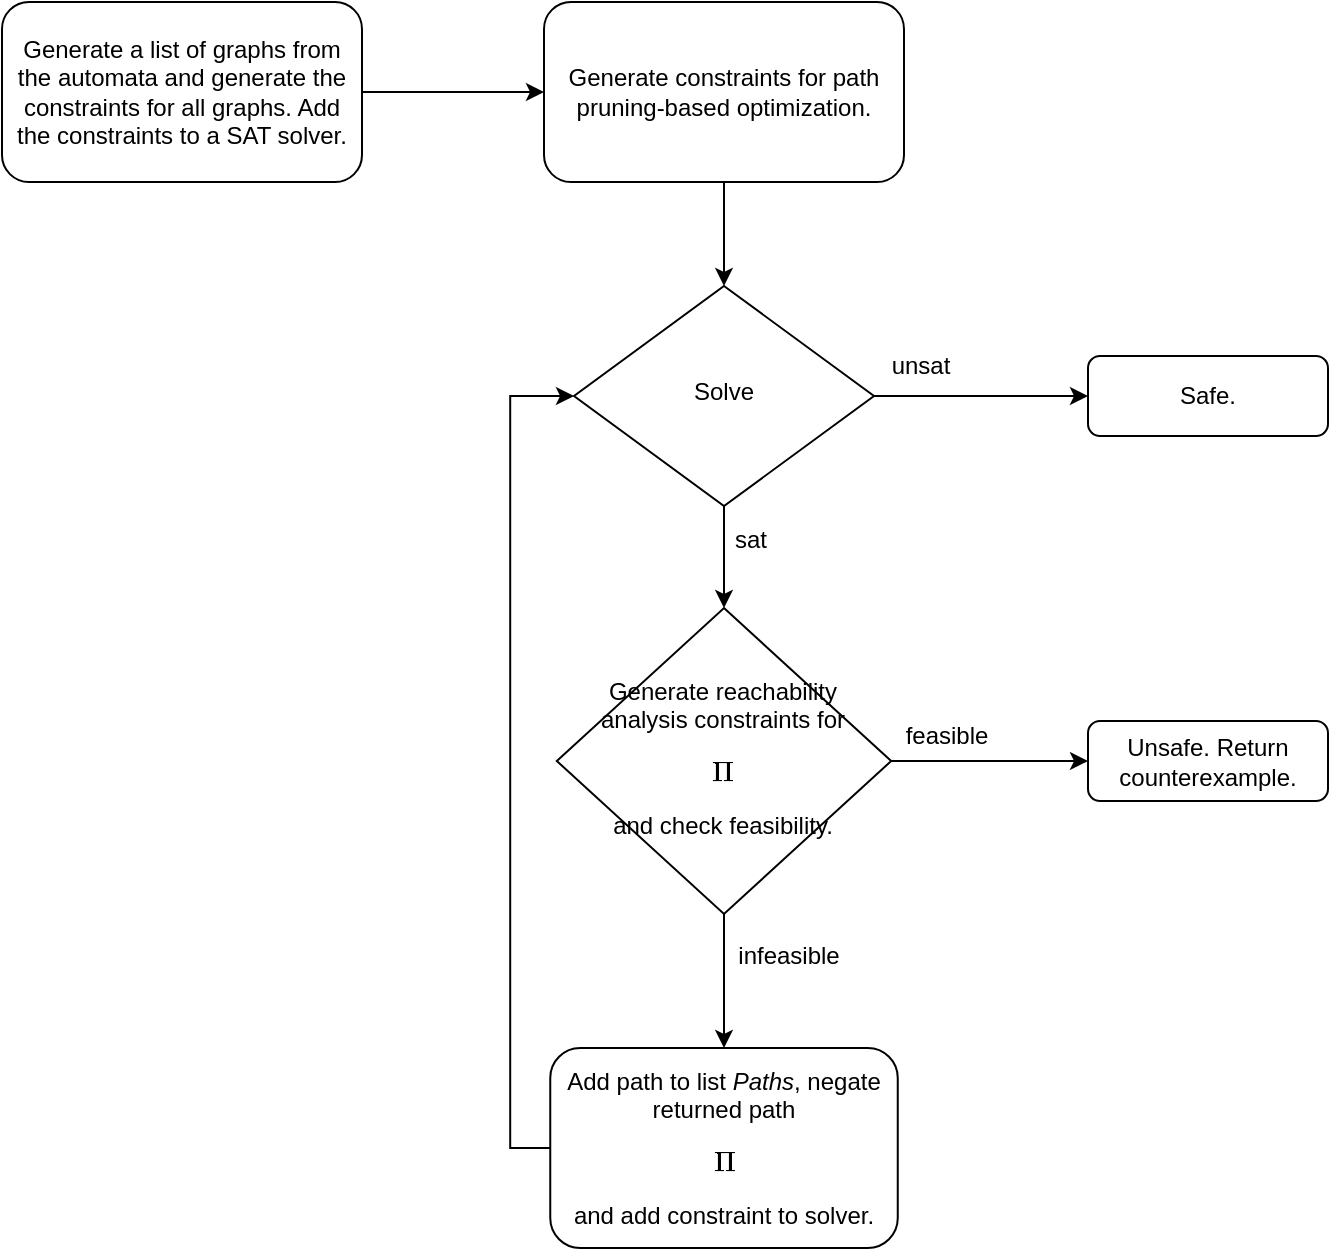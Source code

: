 <mxfile version="22.1.2" type="device">
  <diagram id="C5RBs43oDa-KdzZeNtuy" name="Page-1">
    <mxGraphModel dx="1541" dy="670" grid="0" gridSize="10" guides="1" tooltips="1" connect="1" arrows="1" fold="1" page="0" pageScale="1" pageWidth="827" pageHeight="1169" math="1" shadow="0">
      <root>
        <mxCell id="WIyWlLk6GJQsqaUBKTNV-0" />
        <mxCell id="WIyWlLk6GJQsqaUBKTNV-1" parent="WIyWlLk6GJQsqaUBKTNV-0" />
        <mxCell id="vzw07eIjN23ACOraTGaI-14" style="edgeStyle=orthogonalEdgeStyle;rounded=0;orthogonalLoop=1;jettySize=auto;html=1;entryX=0;entryY=0.5;entryDx=0;entryDy=0;" edge="1" parent="WIyWlLk6GJQsqaUBKTNV-1" source="WIyWlLk6GJQsqaUBKTNV-3" target="nosOUmh7pO7uI7DXTibU-1">
          <mxGeometry relative="1" as="geometry" />
        </mxCell>
        <mxCell id="WIyWlLk6GJQsqaUBKTNV-3" value="Generate a list of graphs from the automata and generate the constraints for all graphs. Add the constraints to a SAT solver." style="rounded=1;whiteSpace=wrap;html=1;fontSize=12;glass=0;strokeWidth=1;shadow=0;" parent="WIyWlLk6GJQsqaUBKTNV-1" vertex="1">
          <mxGeometry x="235" y="76" width="180" height="90" as="geometry" />
        </mxCell>
        <mxCell id="6yqAzjQQulZ-UgKg2PEg-15" style="edgeStyle=orthogonalEdgeStyle;rounded=0;orthogonalLoop=1;jettySize=auto;html=1;exitX=1;exitY=0.5;exitDx=0;exitDy=0;" parent="WIyWlLk6GJQsqaUBKTNV-1" source="6yqAzjQQulZ-UgKg2PEg-12" target="6yqAzjQQulZ-UgKg2PEg-13" edge="1">
          <mxGeometry relative="1" as="geometry" />
        </mxCell>
        <mxCell id="vzw07eIjN23ACOraTGaI-7" style="edgeStyle=orthogonalEdgeStyle;rounded=0;orthogonalLoop=1;jettySize=auto;html=1;exitX=0.5;exitY=1;exitDx=0;exitDy=0;" edge="1" parent="WIyWlLk6GJQsqaUBKTNV-1" source="6yqAzjQQulZ-UgKg2PEg-12" target="vzw07eIjN23ACOraTGaI-6">
          <mxGeometry relative="1" as="geometry" />
        </mxCell>
        <mxCell id="6yqAzjQQulZ-UgKg2PEg-12" value="Solve" style="rhombus;whiteSpace=wrap;html=1;shadow=0;fontFamily=Helvetica;fontSize=12;align=center;strokeWidth=1;spacing=6;spacingTop=-4;" parent="WIyWlLk6GJQsqaUBKTNV-1" vertex="1">
          <mxGeometry x="521" y="218" width="150" height="110" as="geometry" />
        </mxCell>
        <mxCell id="6yqAzjQQulZ-UgKg2PEg-13" value="Safe." style="rounded=1;whiteSpace=wrap;html=1;fontSize=12;glass=0;strokeWidth=1;shadow=0;" parent="WIyWlLk6GJQsqaUBKTNV-1" vertex="1">
          <mxGeometry x="778" y="253" width="120" height="40" as="geometry" />
        </mxCell>
        <mxCell id="6yqAzjQQulZ-UgKg2PEg-20" style="edgeStyle=orthogonalEdgeStyle;rounded=0;orthogonalLoop=1;jettySize=auto;html=1;exitX=0;exitY=0.5;exitDx=0;exitDy=0;entryX=0;entryY=0.5;entryDx=0;entryDy=0;" parent="WIyWlLk6GJQsqaUBKTNV-1" source="6yqAzjQQulZ-UgKg2PEg-14" target="6yqAzjQQulZ-UgKg2PEg-12" edge="1">
          <mxGeometry relative="1" as="geometry" />
        </mxCell>
        <mxCell id="6yqAzjQQulZ-UgKg2PEg-14" value="Add path to list &lt;i&gt;Paths&lt;/i&gt;, negate returned path $$\Pi$$ and add constraint to solver." style="rounded=1;whiteSpace=wrap;html=1;fontSize=12;glass=0;strokeWidth=1;shadow=0;" parent="WIyWlLk6GJQsqaUBKTNV-1" vertex="1">
          <mxGeometry x="509.13" y="599" width="173.75" height="100" as="geometry" />
        </mxCell>
        <mxCell id="6yqAzjQQulZ-UgKg2PEg-16" value="unsat" style="text;html=1;align=center;verticalAlign=middle;resizable=0;points=[];autosize=1;strokeColor=none;fillColor=none;" parent="WIyWlLk6GJQsqaUBKTNV-1" vertex="1">
          <mxGeometry x="669" y="243" width="50" height="30" as="geometry" />
        </mxCell>
        <mxCell id="6yqAzjQQulZ-UgKg2PEg-18" value="sat" style="text;html=1;align=center;verticalAlign=middle;resizable=0;points=[];autosize=1;strokeColor=none;fillColor=none;" parent="WIyWlLk6GJQsqaUBKTNV-1" vertex="1">
          <mxGeometry x="589" y="330" width="40" height="30" as="geometry" />
        </mxCell>
        <mxCell id="nosOUmh7pO7uI7DXTibU-4" style="edgeStyle=orthogonalEdgeStyle;rounded=0;orthogonalLoop=1;jettySize=auto;html=1;exitX=0.5;exitY=1;exitDx=0;exitDy=0;" parent="WIyWlLk6GJQsqaUBKTNV-1" source="nosOUmh7pO7uI7DXTibU-1" target="6yqAzjQQulZ-UgKg2PEg-12" edge="1">
          <mxGeometry relative="1" as="geometry" />
        </mxCell>
        <mxCell id="nosOUmh7pO7uI7DXTibU-1" value="Generate constraints for path pruning-based optimization." style="rounded=1;whiteSpace=wrap;html=1;fontSize=12;glass=0;strokeWidth=1;shadow=0;" parent="WIyWlLk6GJQsqaUBKTNV-1" vertex="1">
          <mxGeometry x="506" y="76" width="180" height="90" as="geometry" />
        </mxCell>
        <mxCell id="vzw07eIjN23ACOraTGaI-4" value="&lt;div&gt;infeasible&lt;/div&gt;" style="text;html=1;align=center;verticalAlign=middle;resizable=0;points=[];autosize=1;strokeColor=none;fillColor=none;" vertex="1" parent="WIyWlLk6GJQsqaUBKTNV-1">
          <mxGeometry x="594" y="540" width="68" height="26" as="geometry" />
        </mxCell>
        <mxCell id="vzw07eIjN23ACOraTGaI-8" style="edgeStyle=orthogonalEdgeStyle;rounded=0;orthogonalLoop=1;jettySize=auto;html=1;exitX=0.5;exitY=1;exitDx=0;exitDy=0;" edge="1" parent="WIyWlLk6GJQsqaUBKTNV-1" source="vzw07eIjN23ACOraTGaI-6" target="6yqAzjQQulZ-UgKg2PEg-14">
          <mxGeometry relative="1" as="geometry" />
        </mxCell>
        <mxCell id="vzw07eIjN23ACOraTGaI-11" style="edgeStyle=orthogonalEdgeStyle;rounded=0;orthogonalLoop=1;jettySize=auto;html=1;exitX=1;exitY=0.5;exitDx=0;exitDy=0;" edge="1" parent="WIyWlLk6GJQsqaUBKTNV-1" source="vzw07eIjN23ACOraTGaI-6" target="vzw07eIjN23ACOraTGaI-10">
          <mxGeometry relative="1" as="geometry" />
        </mxCell>
        <mxCell id="vzw07eIjN23ACOraTGaI-6" value="Generate reachability analysis constraints for $$\Pi$$ and check feasibility." style="rhombus;whiteSpace=wrap;html=1;shadow=0;fontFamily=Helvetica;fontSize=12;align=center;strokeWidth=1;spacing=6;spacingTop=-4;" vertex="1" parent="WIyWlLk6GJQsqaUBKTNV-1">
          <mxGeometry x="512.41" y="379" width="167.18" height="153" as="geometry" />
        </mxCell>
        <mxCell id="vzw07eIjN23ACOraTGaI-10" value="Unsafe. Return counterexample." style="rounded=1;whiteSpace=wrap;html=1;fontSize=12;glass=0;strokeWidth=1;shadow=0;" vertex="1" parent="WIyWlLk6GJQsqaUBKTNV-1">
          <mxGeometry x="778" y="435.5" width="120" height="40" as="geometry" />
        </mxCell>
        <mxCell id="vzw07eIjN23ACOraTGaI-12" value="&lt;div&gt;feasible&lt;/div&gt;" style="text;html=1;align=center;verticalAlign=middle;resizable=0;points=[];autosize=1;strokeColor=none;fillColor=none;" vertex="1" parent="WIyWlLk6GJQsqaUBKTNV-1">
          <mxGeometry x="677" y="430" width="59" height="26" as="geometry" />
        </mxCell>
      </root>
    </mxGraphModel>
  </diagram>
</mxfile>
